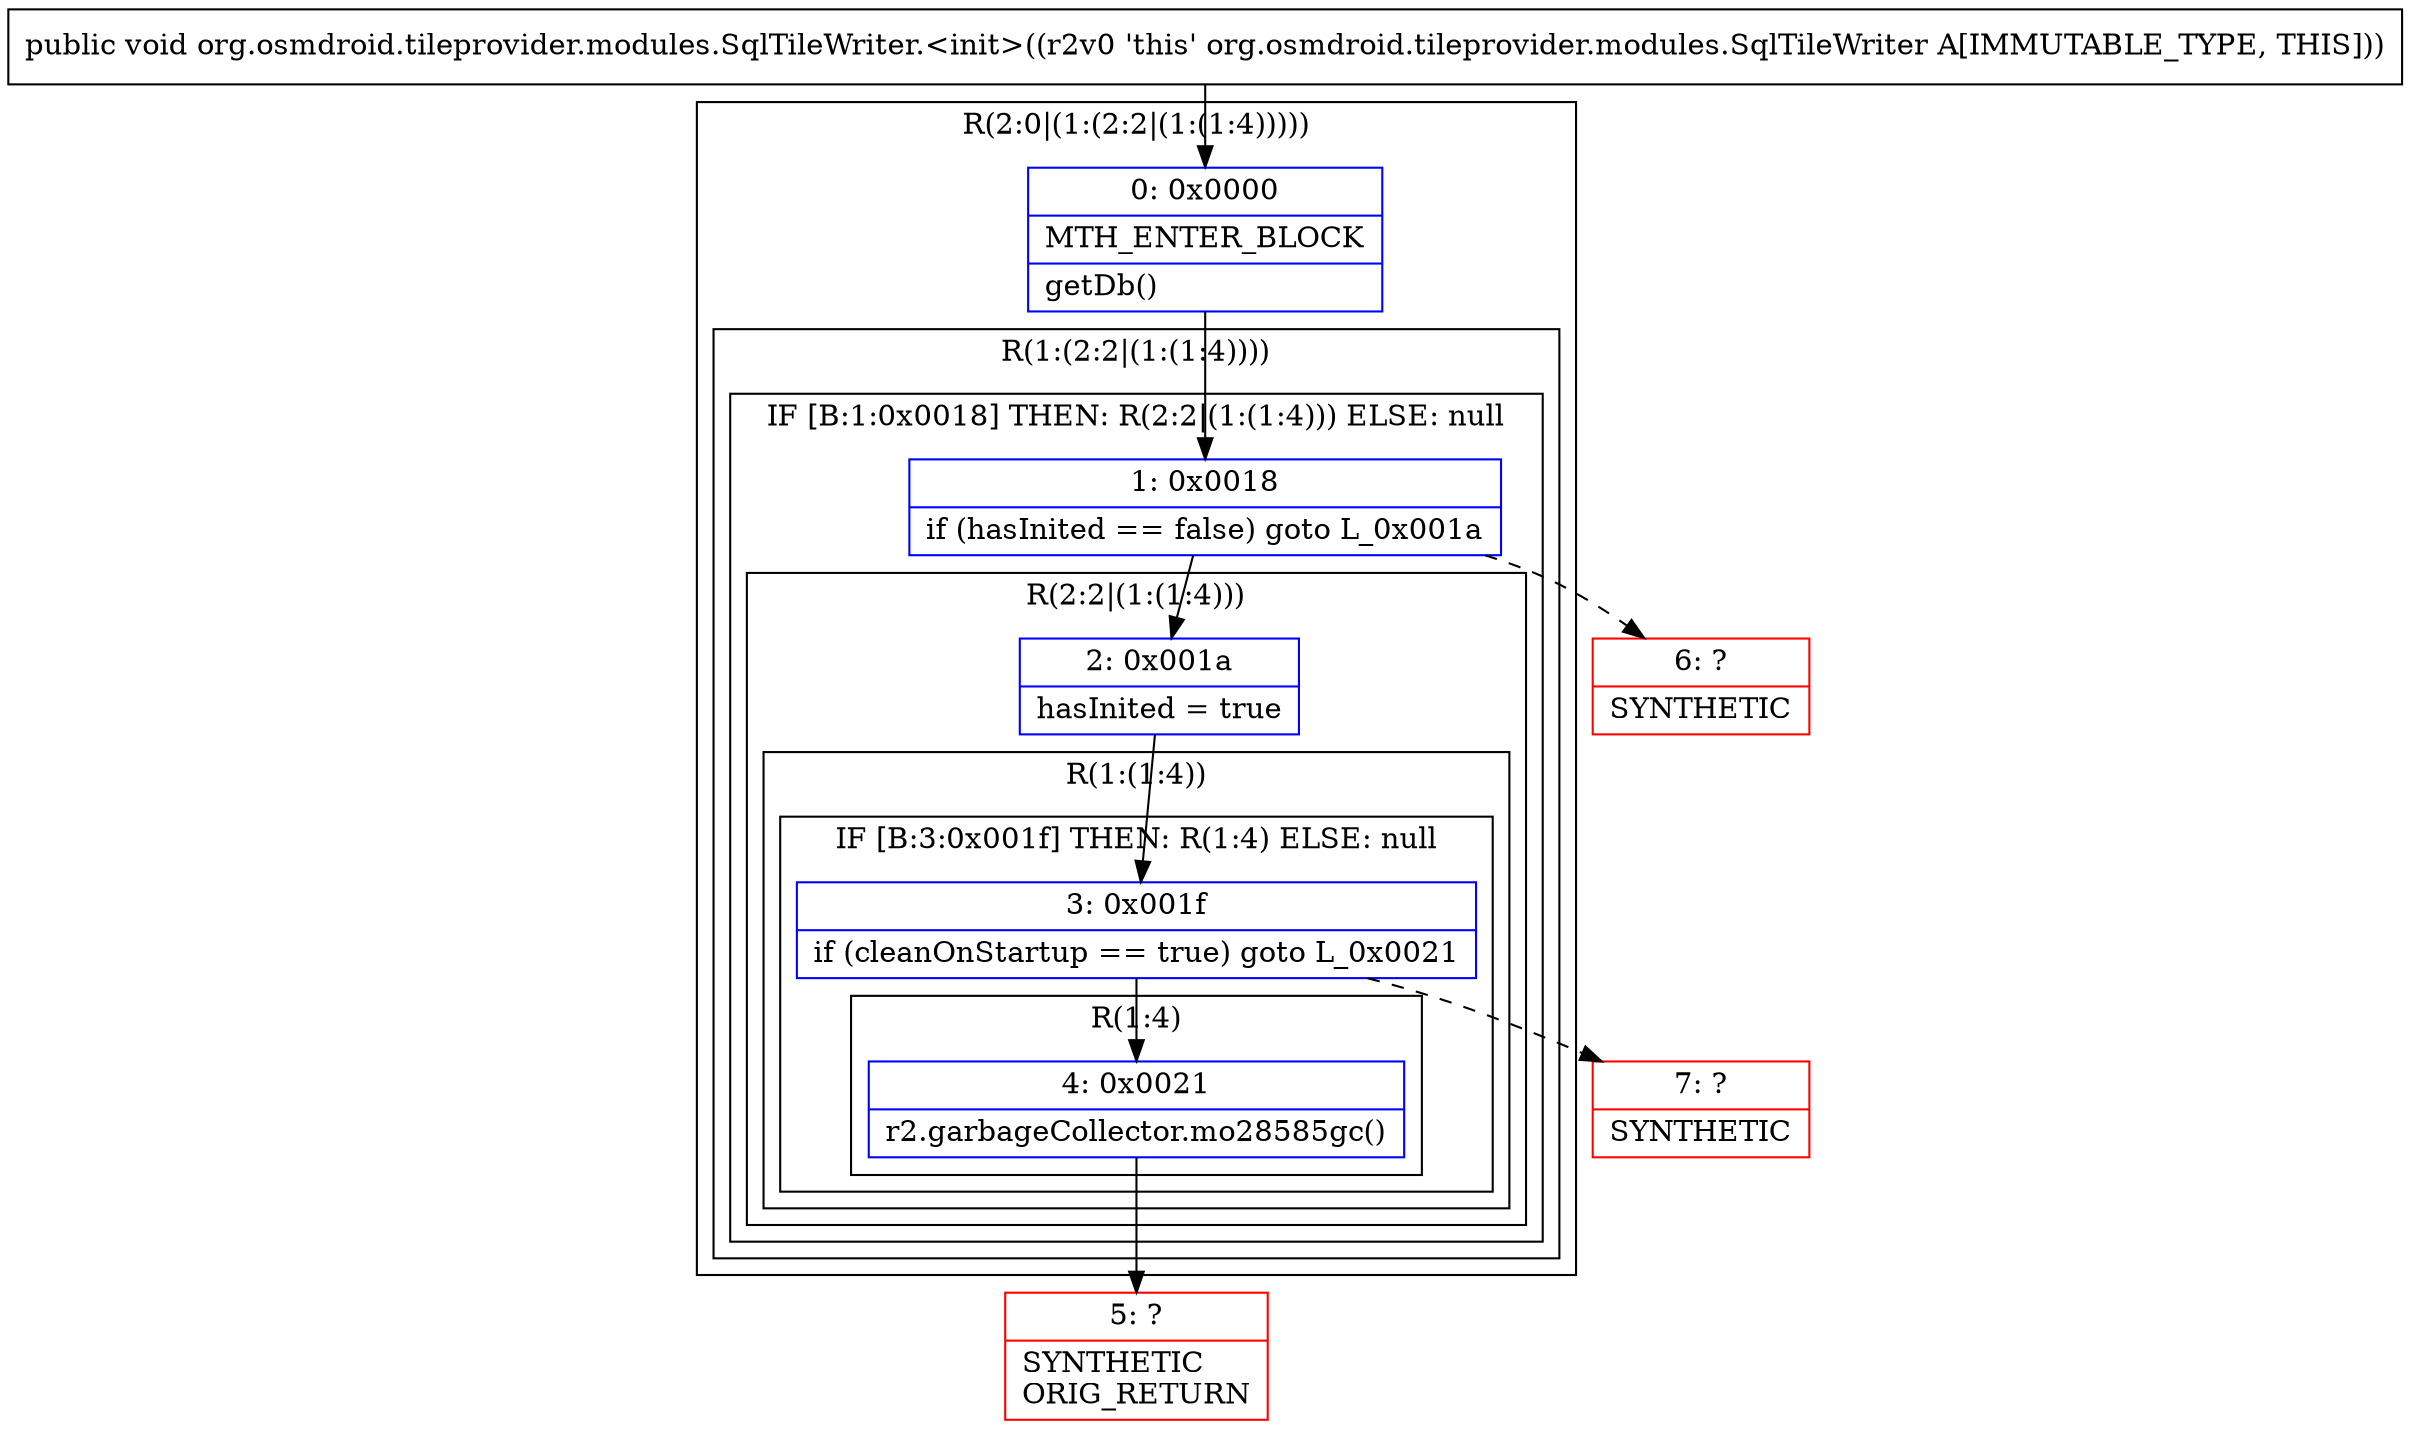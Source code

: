 digraph "CFG fororg.osmdroid.tileprovider.modules.SqlTileWriter.\<init\>()V" {
subgraph cluster_Region_1665259289 {
label = "R(2:0|(1:(2:2|(1:(1:4)))))";
node [shape=record,color=blue];
Node_0 [shape=record,label="{0\:\ 0x0000|MTH_ENTER_BLOCK\l|getDb()\l}"];
subgraph cluster_Region_1218450873 {
label = "R(1:(2:2|(1:(1:4))))";
node [shape=record,color=blue];
subgraph cluster_IfRegion_1232305197 {
label = "IF [B:1:0x0018] THEN: R(2:2|(1:(1:4))) ELSE: null";
node [shape=record,color=blue];
Node_1 [shape=record,label="{1\:\ 0x0018|if (hasInited == false) goto L_0x001a\l}"];
subgraph cluster_Region_2096029062 {
label = "R(2:2|(1:(1:4)))";
node [shape=record,color=blue];
Node_2 [shape=record,label="{2\:\ 0x001a|hasInited = true\l}"];
subgraph cluster_Region_301610013 {
label = "R(1:(1:4))";
node [shape=record,color=blue];
subgraph cluster_IfRegion_1497364038 {
label = "IF [B:3:0x001f] THEN: R(1:4) ELSE: null";
node [shape=record,color=blue];
Node_3 [shape=record,label="{3\:\ 0x001f|if (cleanOnStartup == true) goto L_0x0021\l}"];
subgraph cluster_Region_192904024 {
label = "R(1:4)";
node [shape=record,color=blue];
Node_4 [shape=record,label="{4\:\ 0x0021|r2.garbageCollector.mo28585gc()\l}"];
}
}
}
}
}
}
}
Node_5 [shape=record,color=red,label="{5\:\ ?|SYNTHETIC\lORIG_RETURN\l}"];
Node_6 [shape=record,color=red,label="{6\:\ ?|SYNTHETIC\l}"];
Node_7 [shape=record,color=red,label="{7\:\ ?|SYNTHETIC\l}"];
MethodNode[shape=record,label="{public void org.osmdroid.tileprovider.modules.SqlTileWriter.\<init\>((r2v0 'this' org.osmdroid.tileprovider.modules.SqlTileWriter A[IMMUTABLE_TYPE, THIS])) }"];
MethodNode -> Node_0;
Node_0 -> Node_1;
Node_1 -> Node_2;
Node_1 -> Node_6[style=dashed];
Node_2 -> Node_3;
Node_3 -> Node_4;
Node_3 -> Node_7[style=dashed];
Node_4 -> Node_5;
}

